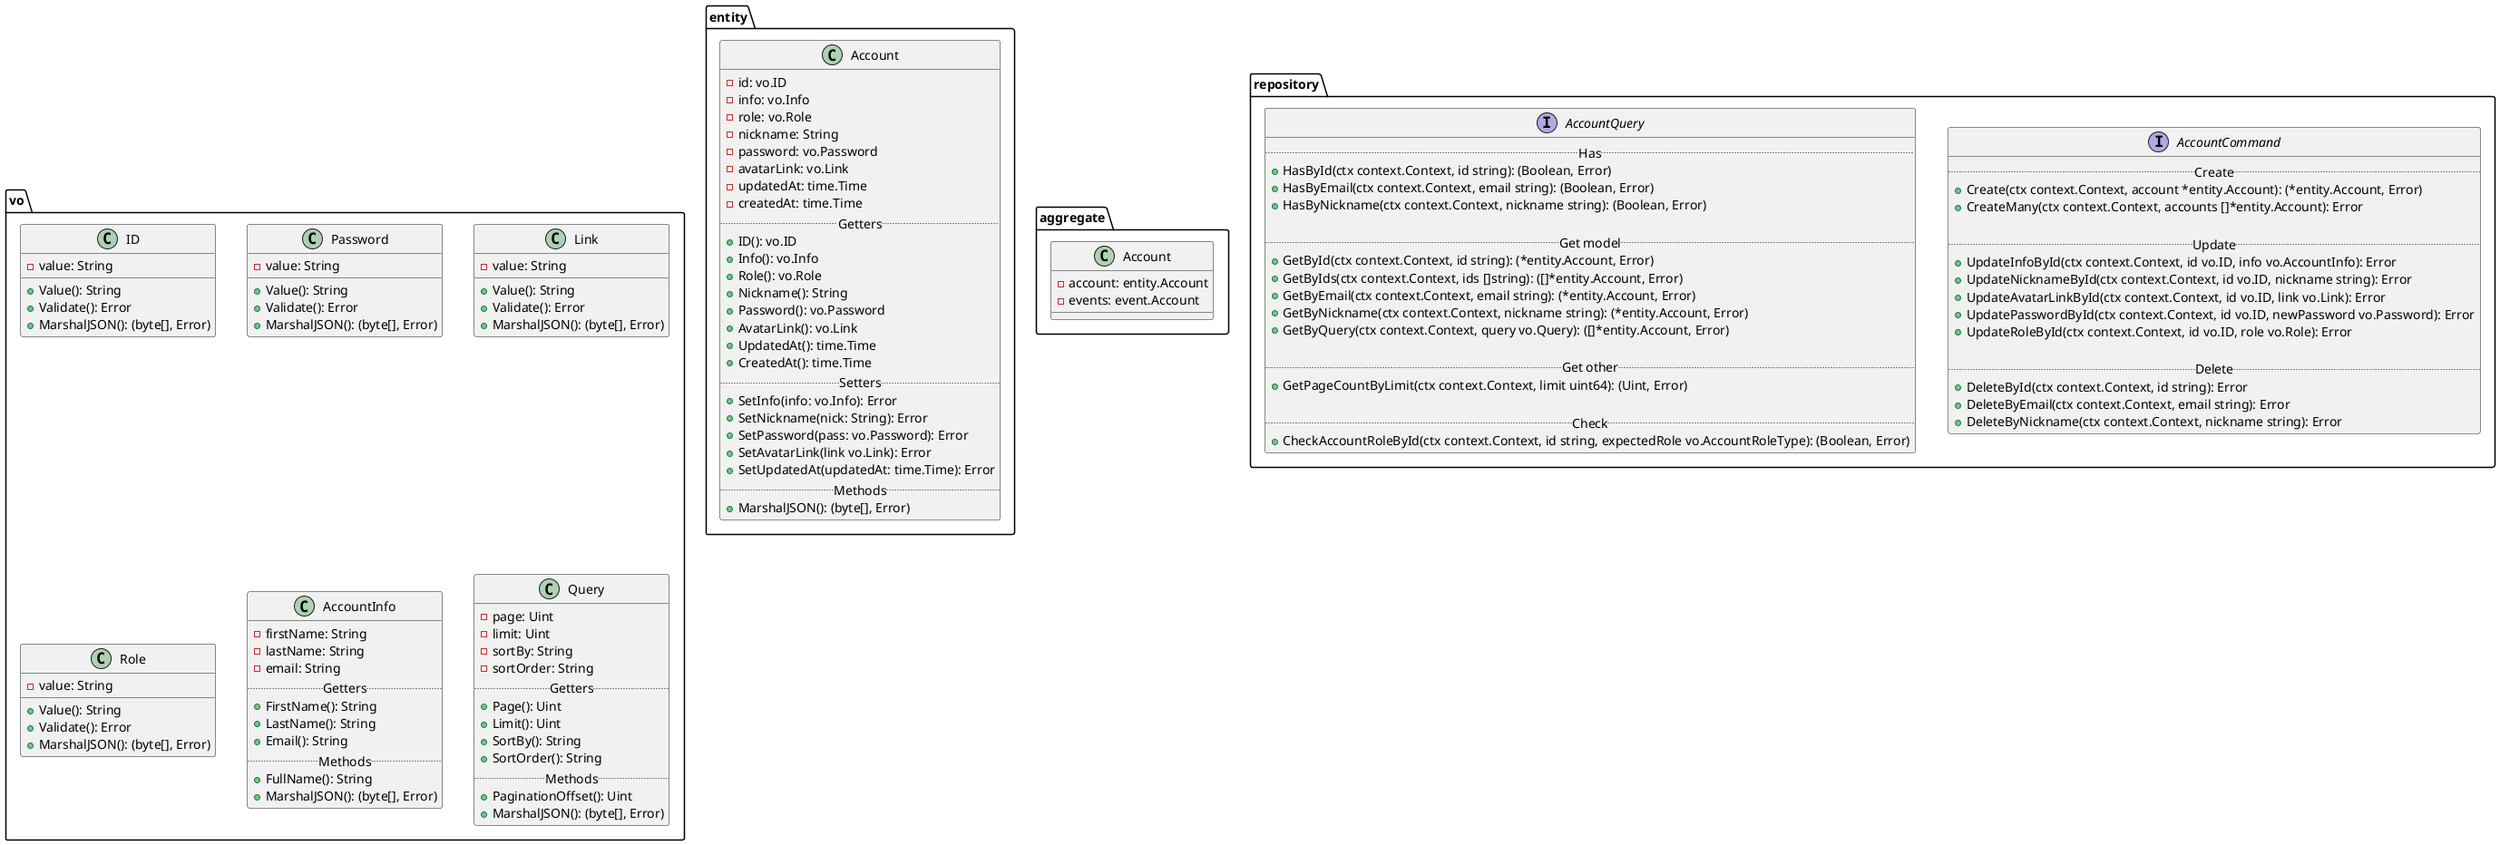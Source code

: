 @startuml models

package vo {
	class ID {
		- value: String
		+ Value(): String
		+ Validate(): Error
		+ MarshalJSON(): (byte[], Error)
	}
	class Password {
		- value: String
		+ Value(): String
		+ Validate(): Error
		+ MarshalJSON(): (byte[], Error)
	}
	class Link {
		- value: String
		+ Value(): String
		+ Validate(): Error
		+ MarshalJSON(): (byte[], Error)
	}
	class Role {
		- value: String
		+ Value(): String
		+ Validate(): Error
		+ MarshalJSON(): (byte[], Error)
	}
	class AccountInfo {
		- firstName: String
		- lastName: String
		- email: String
		.. Getters ..
		+ FirstName(): String
		+ LastName(): String
		+ Email(): String
		.. Methods ..
		+ FullName(): String
		+ MarshalJSON(): (byte[], Error)
	}
	class Query {
		- page: Uint
		- limit: Uint
		- sortBy: String
		- sortOrder: String
		.. Getters ..
		+ Page(): Uint
		+ Limit(): Uint
		+ SortBy(): String
		+ SortOrder(): String
		.. Methods ..
		+ PaginationOffset(): Uint
		+ MarshalJSON(): (byte[], Error)
	}
}

package entity {
	class Account {
		- id: vo.ID
		- info: vo.Info
		- role: vo.Role
		- nickname: String
		- password: vo.Password
		- avatarLink: vo.Link
		- updatedAt: time.Time
		- createdAt: time.Time
		.. Getters ..
		+ ID(): vo.ID
		+ Info(): vo.Info
		+ Role(): vo.Role
		+ Nickname(): String
		+ Password(): vo.Password
		+ AvatarLink(): vo.Link
		+ UpdatedAt(): time.Time
		+ CreatedAt(): time.Time
		.. Setters ..
		+ SetInfo(info: vo.Info): Error
		+ SetNickname(nick: String): Error
		+ SetPassword(pass: vo.Password): Error
		+ SetAvatarLink(link vo.Link): Error
		+ SetUpdatedAt(updatedAt: time.Time): Error
		.. Methods ..
		+ MarshalJSON(): (byte[], Error)
	}
}

package aggregate {
	class Account {
		- account: entity.Account
		- events: event.Account
	}
}

package repository {
	interface AccountCommand {
		.. Create ..
		+ Create(ctx context.Context, account *entity.Account): (*entity.Account, Error)
		+ CreateMany(ctx context.Context, accounts []*entity.Account): Error      

		.. Update ..
		+ UpdateInfoById(ctx context.Context, id vo.ID, info vo.AccountInfo): Error
		+ UpdateNicknameById(ctx context.Context, id vo.ID, nickname string): Error
		+ UpdateAvatarLinkById(ctx context.Context, id vo.ID, link vo.Link): Error
		+ UpdatePasswordById(ctx context.Context, id vo.ID, newPassword vo.Password): Error
		+ UpdateRoleById(ctx context.Context, id vo.ID, role vo.Role): Error

		.. Delete ..
		+ DeleteById(ctx context.Context, id string): Error
		+ DeleteByEmail(ctx context.Context, email string): Error
		+ DeleteByNickname(ctx context.Context, nickname string): Error
	}

	interface AccountQuery {
		.. Has ..
		+ HasById(ctx context.Context, id string): (Boolean, Error)
		+ HasByEmail(ctx context.Context, email string): (Boolean, Error)
		+ HasByNickname(ctx context.Context, nickname string): (Boolean, Error)

		.. Get model ..
		+ GetById(ctx context.Context, id string): (*entity.Account, Error)
		+ GetByIds(ctx context.Context, ids []string): ([]*entity.Account, Error)
		+ GetByEmail(ctx context.Context, email string): (*entity.Account, Error)
		+ GetByNickname(ctx context.Context, nickname string): (*entity.Account, Error)
		+ GetByQuery(ctx context.Context, query vo.Query): ([]*entity.Account, Error)

		.. Get other ..
		+ GetPageCountByLimit(ctx context.Context, limit uint64): (Uint, Error)

		.. Check ..
		+ CheckAccountRoleById(ctx context.Context, id string, expectedRole vo.AccountRoleType): (Boolean, Error)
	}
}
@enduml
